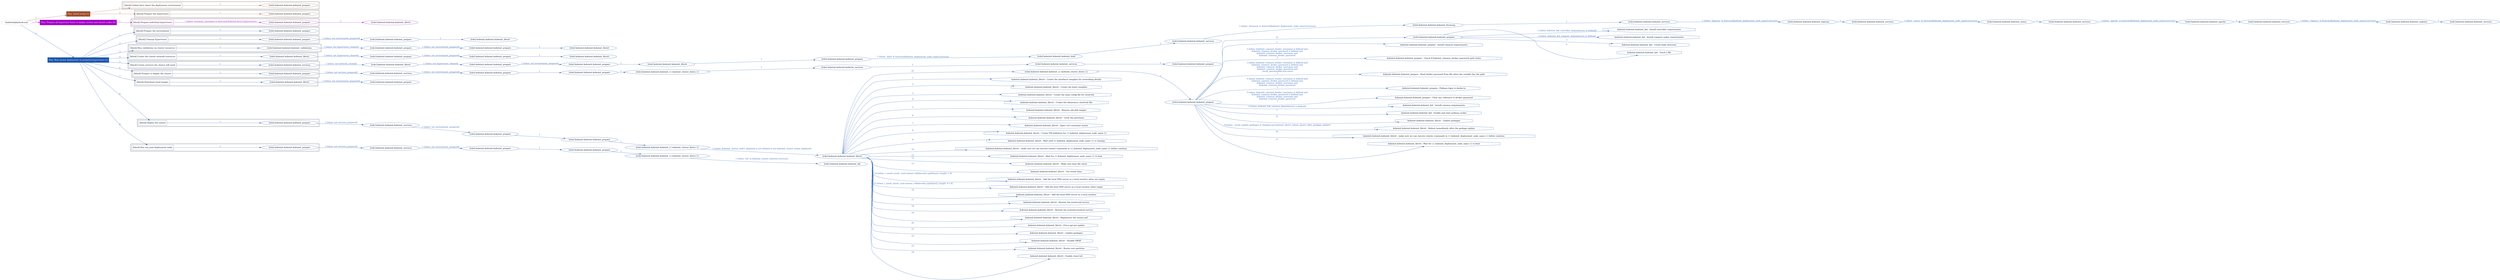 digraph {
	graph [concentrate=true ordering=in rankdir=LR ratio=fill]
	edge [esep=5 sep=10]
	"kubeinit/playbook.yml" [id=root_node style=dotted]
	play_189e3f04 [label="Play: Initial setup (1)" color="#a04e2c" fontcolor="#ffffff" id=play_189e3f04 shape=box style=filled tooltip=localhost]
	"kubeinit/playbook.yml" -> play_189e3f04 [label="1 " color="#a04e2c" fontcolor="#a04e2c" id=edge_03ac7342 labeltooltip="1 " tooltip="1 "]
	subgraph "kubeinit.kubeinit.kubeinit_prepare" {
		role_b74729c0 [label="[role] kubeinit.kubeinit.kubeinit_prepare" color="#a04e2c" id=role_b74729c0 tooltip="kubeinit.kubeinit.kubeinit_prepare"]
	}
	subgraph "kubeinit.kubeinit.kubeinit_prepare" {
		role_55e2c743 [label="[role] kubeinit.kubeinit.kubeinit_prepare" color="#a04e2c" id=role_55e2c743 tooltip="kubeinit.kubeinit.kubeinit_prepare"]
	}
	subgraph "Play: Initial setup (1)" {
		play_189e3f04 -> block_2c05640b [label=1 color="#a04e2c" fontcolor="#a04e2c" id=edge_d71dbcb1 labeltooltip=1 tooltip=1]
		subgraph cluster_block_2c05640b {
			block_2c05640b [label="[block] Gather facts about the deployment environment" color="#a04e2c" id=block_2c05640b labeltooltip="Gather facts about the deployment environment" shape=box tooltip="Gather facts about the deployment environment"]
			block_2c05640b -> role_b74729c0 [label="1 " color="#a04e2c" fontcolor="#a04e2c" id=edge_fe1fd0e7 labeltooltip="1 " tooltip="1 "]
		}
		play_189e3f04 -> block_d587d160 [label=2 color="#a04e2c" fontcolor="#a04e2c" id=edge_3d8ecabf labeltooltip=2 tooltip=2]
		subgraph cluster_block_d587d160 {
			block_d587d160 [label="[block] Prepare the hypervisors" color="#a04e2c" id=block_d587d160 labeltooltip="Prepare the hypervisors" shape=box tooltip="Prepare the hypervisors"]
			block_d587d160 -> role_55e2c743 [label="1 " color="#a04e2c" fontcolor="#a04e2c" id=edge_15f0c16c labeltooltip="1 " tooltip="1 "]
		}
	}
	play_766bcf3a [label="Play: Prepare all hypervisor hosts to deploy service and cluster nodes (0)" color="#a501cb" fontcolor="#ffffff" id=play_766bcf3a shape=box style=filled tooltip="Play: Prepare all hypervisor hosts to deploy service and cluster nodes (0)"]
	"kubeinit/playbook.yml" -> play_766bcf3a [label="2 " color="#a501cb" fontcolor="#a501cb" id=edge_4a052844 labeltooltip="2 " tooltip="2 "]
	subgraph "kubeinit.kubeinit.kubeinit_libvirt" {
		role_8bb09d86 [label="[role] kubeinit.kubeinit.kubeinit_libvirt" color="#a501cb" id=role_8bb09d86 tooltip="kubeinit.kubeinit.kubeinit_libvirt"]
	}
	subgraph "kubeinit.kubeinit.kubeinit_prepare" {
		role_bcff98eb [label="[role] kubeinit.kubeinit.kubeinit_prepare" color="#a501cb" id=role_bcff98eb tooltip="kubeinit.kubeinit.kubeinit_prepare"]
		role_bcff98eb -> role_8bb09d86 [label="1 " color="#a501cb" fontcolor="#a501cb" id=edge_0110ba1b labeltooltip="1 " tooltip="1 "]
	}
	subgraph "Play: Prepare all hypervisor hosts to deploy service and cluster nodes (0)" {
		play_766bcf3a -> block_b3ee9d37 [label=1 color="#a501cb" fontcolor="#a501cb" id=edge_a7f85613 labeltooltip=1 tooltip=1]
		subgraph cluster_block_b3ee9d37 {
			block_b3ee9d37 [label="[block] Prepare individual hypervisors" color="#a501cb" id=block_b3ee9d37 labeltooltip="Prepare individual hypervisors" shape=box tooltip="Prepare individual hypervisors"]
			block_b3ee9d37 -> role_bcff98eb [label="1 [when: inventory_hostname in hostvars['kubeinit-facts'].hypervisors]" color="#a501cb" fontcolor="#a501cb" id=edge_9c381849 labeltooltip="1 [when: inventory_hostname in hostvars['kubeinit-facts'].hypervisors]" tooltip="1 [when: inventory_hostname in hostvars['kubeinit-facts'].hypervisors]"]
		}
	}
	play_8faf0ca1 [label="Play: Run cluster deployment on prepared hypervisors (1)" color="#1e57ae" fontcolor="#ffffff" id=play_8faf0ca1 shape=box style=filled tooltip=localhost]
	"kubeinit/playbook.yml" -> play_8faf0ca1 [label="3 " color="#1e57ae" fontcolor="#1e57ae" id=edge_81f5c31c labeltooltip="3 " tooltip="3 "]
	subgraph "kubeinit.kubeinit.kubeinit_prepare" {
		role_166994de [label="[role] kubeinit.kubeinit.kubeinit_prepare" color="#1e57ae" id=role_166994de tooltip="kubeinit.kubeinit.kubeinit_prepare"]
	}
	subgraph "kubeinit.kubeinit.kubeinit_libvirt" {
		role_63e6eb00 [label="[role] kubeinit.kubeinit.kubeinit_libvirt" color="#1e57ae" id=role_63e6eb00 tooltip="kubeinit.kubeinit.kubeinit_libvirt"]
	}
	subgraph "kubeinit.kubeinit.kubeinit_prepare" {
		role_63995824 [label="[role] kubeinit.kubeinit.kubeinit_prepare" color="#1e57ae" id=role_63995824 tooltip="kubeinit.kubeinit.kubeinit_prepare"]
		role_63995824 -> role_63e6eb00 [label="1 " color="#1e57ae" fontcolor="#1e57ae" id=edge_3fc20c74 labeltooltip="1 " tooltip="1 "]
	}
	subgraph "kubeinit.kubeinit.kubeinit_prepare" {
		role_f91c000c [label="[role] kubeinit.kubeinit.kubeinit_prepare" color="#1e57ae" id=role_f91c000c tooltip="kubeinit.kubeinit.kubeinit_prepare"]
		role_f91c000c -> role_63995824 [label="1 [when: not environment_prepared]" color="#1e57ae" fontcolor="#1e57ae" id=edge_2deba051 labeltooltip="1 [when: not environment_prepared]" tooltip="1 [when: not environment_prepared]"]
	}
	subgraph "kubeinit.kubeinit.kubeinit_libvirt" {
		role_9886a24f [label="[role] kubeinit.kubeinit.kubeinit_libvirt" color="#1e57ae" id=role_9886a24f tooltip="kubeinit.kubeinit.kubeinit_libvirt"]
	}
	subgraph "kubeinit.kubeinit.kubeinit_prepare" {
		role_19514ce8 [label="[role] kubeinit.kubeinit.kubeinit_prepare" color="#1e57ae" id=role_19514ce8 tooltip="kubeinit.kubeinit.kubeinit_prepare"]
		role_19514ce8 -> role_9886a24f [label="1 " color="#1e57ae" fontcolor="#1e57ae" id=edge_ead54ce5 labeltooltip="1 " tooltip="1 "]
	}
	subgraph "kubeinit.kubeinit.kubeinit_prepare" {
		role_96d0e209 [label="[role] kubeinit.kubeinit.kubeinit_prepare" color="#1e57ae" id=role_96d0e209 tooltip="kubeinit.kubeinit.kubeinit_prepare"]
		role_96d0e209 -> role_19514ce8 [label="1 [when: not environment_prepared]" color="#1e57ae" fontcolor="#1e57ae" id=edge_a96c937f labeltooltip="1 [when: not environment_prepared]" tooltip="1 [when: not environment_prepared]"]
	}
	subgraph "kubeinit.kubeinit.kubeinit_validations" {
		role_8469797b [label="[role] kubeinit.kubeinit.kubeinit_validations" color="#1e57ae" id=role_8469797b tooltip="kubeinit.kubeinit.kubeinit_validations"]
		role_8469797b -> role_96d0e209 [label="1 [when: not hypervisors_cleaned]" color="#1e57ae" fontcolor="#1e57ae" id=edge_eb7c86a9 labeltooltip="1 [when: not hypervisors_cleaned]" tooltip="1 [when: not hypervisors_cleaned]"]
	}
	subgraph "kubeinit.kubeinit.kubeinit_libvirt" {
		role_99d19091 [label="[role] kubeinit.kubeinit.kubeinit_libvirt" color="#1e57ae" id=role_99d19091 tooltip="kubeinit.kubeinit.kubeinit_libvirt"]
	}
	subgraph "kubeinit.kubeinit.kubeinit_prepare" {
		role_f633fc93 [label="[role] kubeinit.kubeinit.kubeinit_prepare" color="#1e57ae" id=role_f633fc93 tooltip="kubeinit.kubeinit.kubeinit_prepare"]
		role_f633fc93 -> role_99d19091 [label="1 " color="#1e57ae" fontcolor="#1e57ae" id=edge_6ac7d694 labeltooltip="1 " tooltip="1 "]
	}
	subgraph "kubeinit.kubeinit.kubeinit_prepare" {
		role_28956d47 [label="[role] kubeinit.kubeinit.kubeinit_prepare" color="#1e57ae" id=role_28956d47 tooltip="kubeinit.kubeinit.kubeinit_prepare"]
		role_28956d47 -> role_f633fc93 [label="1 [when: not environment_prepared]" color="#1e57ae" fontcolor="#1e57ae" id=edge_d3ab8908 labeltooltip="1 [when: not environment_prepared]" tooltip="1 [when: not environment_prepared]"]
	}
	subgraph "kubeinit.kubeinit.kubeinit_libvirt" {
		role_3f48ce20 [label="[role] kubeinit.kubeinit.kubeinit_libvirt" color="#1e57ae" id=role_3f48ce20 tooltip="kubeinit.kubeinit.kubeinit_libvirt"]
		role_3f48ce20 -> role_28956d47 [label="1 [when: not hypervisors_cleaned]" color="#1e57ae" fontcolor="#1e57ae" id=edge_84f33734 labeltooltip="1 [when: not hypervisors_cleaned]" tooltip="1 [when: not hypervisors_cleaned]"]
	}
	subgraph "kubeinit.kubeinit.kubeinit_services" {
		role_81af3bff [label="[role] kubeinit.kubeinit.kubeinit_services" color="#1e57ae" id=role_81af3bff tooltip="kubeinit.kubeinit.kubeinit_services"]
	}
	subgraph "kubeinit.kubeinit.kubeinit_registry" {
		role_848a0994 [label="[role] kubeinit.kubeinit.kubeinit_registry" color="#1e57ae" id=role_848a0994 tooltip="kubeinit.kubeinit.kubeinit_registry"]
		role_848a0994 -> role_81af3bff [label="1 " color="#1e57ae" fontcolor="#1e57ae" id=edge_b27f7363 labeltooltip="1 " tooltip="1 "]
	}
	subgraph "kubeinit.kubeinit.kubeinit_services" {
		role_dbbbdf42 [label="[role] kubeinit.kubeinit.kubeinit_services" color="#1e57ae" id=role_dbbbdf42 tooltip="kubeinit.kubeinit.kubeinit_services"]
		role_dbbbdf42 -> role_848a0994 [label="1 [when: 'registry' in hostvars[kubeinit_deployment_node_name].services]" color="#1e57ae" fontcolor="#1e57ae" id=edge_c48be8e8 labeltooltip="1 [when: 'registry' in hostvars[kubeinit_deployment_node_name].services]" tooltip="1 [when: 'registry' in hostvars[kubeinit_deployment_node_name].services]"]
	}
	subgraph "kubeinit.kubeinit.kubeinit_apache" {
		role_d01179a2 [label="[role] kubeinit.kubeinit.kubeinit_apache" color="#1e57ae" id=role_d01179a2 tooltip="kubeinit.kubeinit.kubeinit_apache"]
		role_d01179a2 -> role_dbbbdf42 [label="1 " color="#1e57ae" fontcolor="#1e57ae" id=edge_f7b5ce27 labeltooltip="1 " tooltip="1 "]
	}
	subgraph "kubeinit.kubeinit.kubeinit_services" {
		role_0f763970 [label="[role] kubeinit.kubeinit.kubeinit_services" color="#1e57ae" id=role_0f763970 tooltip="kubeinit.kubeinit.kubeinit_services"]
		role_0f763970 -> role_d01179a2 [label="1 [when: 'apache' in hostvars[kubeinit_deployment_node_name].services]" color="#1e57ae" fontcolor="#1e57ae" id=edge_f33a9c2c labeltooltip="1 [when: 'apache' in hostvars[kubeinit_deployment_node_name].services]" tooltip="1 [when: 'apache' in hostvars[kubeinit_deployment_node_name].services]"]
	}
	subgraph "kubeinit.kubeinit.kubeinit_nexus" {
		role_9029c9cc [label="[role] kubeinit.kubeinit.kubeinit_nexus" color="#1e57ae" id=role_9029c9cc tooltip="kubeinit.kubeinit.kubeinit_nexus"]
		role_9029c9cc -> role_0f763970 [label="1 " color="#1e57ae" fontcolor="#1e57ae" id=edge_4f51566b labeltooltip="1 " tooltip="1 "]
	}
	subgraph "kubeinit.kubeinit.kubeinit_services" {
		role_52d5805a [label="[role] kubeinit.kubeinit.kubeinit_services" color="#1e57ae" id=role_52d5805a tooltip="kubeinit.kubeinit.kubeinit_services"]
		role_52d5805a -> role_9029c9cc [label="1 [when: 'nexus' in hostvars[kubeinit_deployment_node_name].services]" color="#1e57ae" fontcolor="#1e57ae" id=edge_518e7a9c labeltooltip="1 [when: 'nexus' in hostvars[kubeinit_deployment_node_name].services]" tooltip="1 [when: 'nexus' in hostvars[kubeinit_deployment_node_name].services]"]
	}
	subgraph "kubeinit.kubeinit.kubeinit_haproxy" {
		role_22db8452 [label="[role] kubeinit.kubeinit.kubeinit_haproxy" color="#1e57ae" id=role_22db8452 tooltip="kubeinit.kubeinit.kubeinit_haproxy"]
		role_22db8452 -> role_52d5805a [label="1 " color="#1e57ae" fontcolor="#1e57ae" id=edge_68fb0a90 labeltooltip="1 " tooltip="1 "]
	}
	subgraph "kubeinit.kubeinit.kubeinit_services" {
		role_0d0c6134 [label="[role] kubeinit.kubeinit.kubeinit_services" color="#1e57ae" id=role_0d0c6134 tooltip="kubeinit.kubeinit.kubeinit_services"]
		role_0d0c6134 -> role_22db8452 [label="1 [when: 'haproxy' in hostvars[kubeinit_deployment_node_name].services]" color="#1e57ae" fontcolor="#1e57ae" id=edge_9922025e labeltooltip="1 [when: 'haproxy' in hostvars[kubeinit_deployment_node_name].services]" tooltip="1 [when: 'haproxy' in hostvars[kubeinit_deployment_node_name].services]"]
	}
	subgraph "kubeinit.kubeinit.kubeinit_dnsmasq" {
		role_a961fe52 [label="[role] kubeinit.kubeinit.kubeinit_dnsmasq" color="#1e57ae" id=role_a961fe52 tooltip="kubeinit.kubeinit.kubeinit_dnsmasq"]
		role_a961fe52 -> role_0d0c6134 [label="1 " color="#1e57ae" fontcolor="#1e57ae" id=edge_826e29b6 labeltooltip="1 " tooltip="1 "]
	}
	subgraph "kubeinit.kubeinit.kubeinit_services" {
		role_e14b940c [label="[role] kubeinit.kubeinit.kubeinit_services" color="#1e57ae" id=role_e14b940c tooltip="kubeinit.kubeinit.kubeinit_services"]
		role_e14b940c -> role_a961fe52 [label="1 [when: 'dnsmasq' in hostvars[kubeinit_deployment_node_name].services]" color="#1e57ae" fontcolor="#1e57ae" id=edge_f81c9a18 labeltooltip="1 [when: 'dnsmasq' in hostvars[kubeinit_deployment_node_name].services]" tooltip="1 [when: 'dnsmasq' in hostvars[kubeinit_deployment_node_name].services]"]
	}
	subgraph "kubeinit.kubeinit.kubeinit_bind" {
		role_6b883674 [label="[role] kubeinit.kubeinit.kubeinit_bind" color="#1e57ae" id=role_6b883674 tooltip="kubeinit.kubeinit.kubeinit_bind"]
		role_6b883674 -> role_e14b940c [label="1 " color="#1e57ae" fontcolor="#1e57ae" id=edge_258da964 labeltooltip="1 " tooltip="1 "]
	}
	subgraph "kubeinit.kubeinit.kubeinit_prepare" {
		role_aba451f0 [label="[role] kubeinit.kubeinit.kubeinit_prepare" color="#1e57ae" id=role_aba451f0 tooltip="kubeinit.kubeinit.kubeinit_prepare"]
		role_aba451f0 -> role_6b883674 [label="1 [when: 'bind' in hostvars[kubeinit_deployment_node_name].services]" color="#1e57ae" fontcolor="#1e57ae" id=edge_1760e6e1 labeltooltip="1 [when: 'bind' in hostvars[kubeinit_deployment_node_name].services]" tooltip="1 [when: 'bind' in hostvars[kubeinit_deployment_node_name].services]"]
	}
	subgraph "kubeinit.kubeinit.kubeinit_libvirt" {
		role_e25e14f4 [label="[role] kubeinit.kubeinit.kubeinit_libvirt" color="#1e57ae" id=role_e25e14f4 tooltip="kubeinit.kubeinit.kubeinit_libvirt"]
		role_e25e14f4 -> role_aba451f0 [label="1 " color="#1e57ae" fontcolor="#1e57ae" id=edge_20e03859 labeltooltip="1 " tooltip="1 "]
	}
	subgraph "kubeinit.kubeinit.kubeinit_prepare" {
		role_716e4ea0 [label="[role] kubeinit.kubeinit.kubeinit_prepare" color="#1e57ae" id=role_716e4ea0 tooltip="kubeinit.kubeinit.kubeinit_prepare"]
		role_716e4ea0 -> role_e25e14f4 [label="1 " color="#1e57ae" fontcolor="#1e57ae" id=edge_4cbcb332 labeltooltip="1 " tooltip="1 "]
	}
	subgraph "kubeinit.kubeinit.kubeinit_prepare" {
		role_c8cb9b10 [label="[role] kubeinit.kubeinit.kubeinit_prepare" color="#1e57ae" id=role_c8cb9b10 tooltip="kubeinit.kubeinit.kubeinit_prepare"]
		role_c8cb9b10 -> role_716e4ea0 [label="1 [when: not environment_prepared]" color="#1e57ae" fontcolor="#1e57ae" id=edge_b138e450 labeltooltip="1 [when: not environment_prepared]" tooltip="1 [when: not environment_prepared]"]
	}
	subgraph "kubeinit.kubeinit.kubeinit_libvirt" {
		role_0584cd7c [label="[role] kubeinit.kubeinit.kubeinit_libvirt" color="#1e57ae" id=role_0584cd7c tooltip="kubeinit.kubeinit.kubeinit_libvirt"]
		role_0584cd7c -> role_c8cb9b10 [label="1 [when: not hypervisors_cleaned]" color="#1e57ae" fontcolor="#1e57ae" id=edge_1b9d9a5e labeltooltip="1 [when: not hypervisors_cleaned]" tooltip="1 [when: not hypervisors_cleaned]"]
	}
	subgraph "kubeinit.kubeinit.kubeinit_services" {
		role_07e4de47 [label="[role] kubeinit.kubeinit.kubeinit_services" color="#1e57ae" id=role_07e4de47 tooltip="kubeinit.kubeinit.kubeinit_services"]
		role_07e4de47 -> role_0584cd7c [label="1 [when: not network_created]" color="#1e57ae" fontcolor="#1e57ae" id=edge_0f20c809 labeltooltip="1 [when: not network_created]" tooltip="1 [when: not network_created]"]
	}
	subgraph "kubeinit.kubeinit.kubeinit_prepare" {
		role_47e5151f [label="[role] kubeinit.kubeinit.kubeinit_prepare" color="#1e57ae" id=role_47e5151f tooltip="kubeinit.kubeinit.kubeinit_prepare"]
	}
	subgraph "kubeinit.kubeinit.kubeinit_services" {
		role_f1a90805 [label="[role] kubeinit.kubeinit.kubeinit_services" color="#1e57ae" id=role_f1a90805 tooltip="kubeinit.kubeinit.kubeinit_services"]
		role_f1a90805 -> role_47e5151f [label="1 " color="#1e57ae" fontcolor="#1e57ae" id=edge_17a69633 labeltooltip="1 " tooltip="1 "]
	}
	subgraph "kubeinit.kubeinit.kubeinit_services" {
		role_e923976e [label="[role] kubeinit.kubeinit.kubeinit_services" color="#1e57ae" id=role_e923976e tooltip="kubeinit.kubeinit.kubeinit_services"]
		role_e923976e -> role_f1a90805 [label="1 " color="#1e57ae" fontcolor="#1e57ae" id=edge_c4556da1 labeltooltip="1 " tooltip="1 "]
	}
	subgraph "kubeinit.kubeinit.kubeinit_{{ kubeinit_cluster_distro }}" {
		role_1ad138b5 [label="[role] kubeinit.kubeinit.kubeinit_{{ kubeinit_cluster_distro }}" color="#1e57ae" id=role_1ad138b5 tooltip="kubeinit.kubeinit.kubeinit_{{ kubeinit_cluster_distro }}"]
		role_1ad138b5 -> role_e923976e [label="1 " color="#1e57ae" fontcolor="#1e57ae" id=edge_d9582bfe labeltooltip="1 " tooltip="1 "]
	}
	subgraph "kubeinit.kubeinit.kubeinit_prepare" {
		role_1b5931a3 [label="[role] kubeinit.kubeinit.kubeinit_prepare" color="#1e57ae" id=role_1b5931a3 tooltip="kubeinit.kubeinit.kubeinit_prepare"]
		role_1b5931a3 -> role_1ad138b5 [label="1 " color="#1e57ae" fontcolor="#1e57ae" id=edge_2953b706 labeltooltip="1 " tooltip="1 "]
	}
	subgraph "kubeinit.kubeinit.kubeinit_prepare" {
		role_48046b65 [label="[role] kubeinit.kubeinit.kubeinit_prepare" color="#1e57ae" id=role_48046b65 tooltip="kubeinit.kubeinit.kubeinit_prepare"]
		role_48046b65 -> role_1b5931a3 [label="1 " color="#1e57ae" fontcolor="#1e57ae" id=edge_12cb1490 labeltooltip="1 " tooltip="1 "]
	}
	subgraph "kubeinit.kubeinit.kubeinit_services" {
		role_84a30dcb [label="[role] kubeinit.kubeinit.kubeinit_services" color="#1e57ae" id=role_84a30dcb tooltip="kubeinit.kubeinit.kubeinit_services"]
		role_84a30dcb -> role_48046b65 [label="1 [when: not environment_prepared]" color="#1e57ae" fontcolor="#1e57ae" id=edge_d48fa2ab labeltooltip="1 [when: not environment_prepared]" tooltip="1 [when: not environment_prepared]"]
	}
	subgraph "kubeinit.kubeinit.kubeinit_prepare" {
		role_65c1ac51 [label="[role] kubeinit.kubeinit.kubeinit_prepare" color="#1e57ae" id=role_65c1ac51 tooltip="kubeinit.kubeinit.kubeinit_prepare"]
		role_65c1ac51 -> role_84a30dcb [label="1 [when: not services_prepared]" color="#1e57ae" fontcolor="#1e57ae" id=edge_9a02d2ab labeltooltip="1 [when: not services_prepared]" tooltip="1 [when: not services_prepared]"]
	}
	subgraph "kubeinit.kubeinit.kubeinit_prepare" {
		role_9a485264 [label="[role] kubeinit.kubeinit.kubeinit_prepare" color="#1e57ae" id=role_9a485264 tooltip="kubeinit.kubeinit.kubeinit_prepare"]
	}
	subgraph "kubeinit.kubeinit.kubeinit_libvirt" {
		role_26222037 [label="[role] kubeinit.kubeinit.kubeinit_libvirt" color="#1e57ae" id=role_26222037 tooltip="kubeinit.kubeinit.kubeinit_libvirt"]
		role_26222037 -> role_9a485264 [label="1 [when: not environment_prepared]" color="#1e57ae" fontcolor="#1e57ae" id=edge_2037ea3c labeltooltip="1 [when: not environment_prepared]" tooltip="1 [when: not environment_prepared]"]
	}
	subgraph "kubeinit.kubeinit.kubeinit_prepare" {
		role_3509e920 [label="[role] kubeinit.kubeinit.kubeinit_prepare" color="#1e57ae" id=role_3509e920 tooltip="kubeinit.kubeinit.kubeinit_prepare"]
		task_89b15147 [label="kubeinit.kubeinit.kubeinit_kid : Install controller requirements" color="#1e57ae" id=task_89b15147 shape=octagon tooltip="kubeinit.kubeinit.kubeinit_kid : Install controller requirements"]
		role_3509e920 -> task_89b15147 [label="1 [when: kubeinit_kid_controller_dependencies is defined]" color="#1e57ae" fontcolor="#1e57ae" id=edge_830df339 labeltooltip="1 [when: kubeinit_kid_controller_dependencies is defined]" tooltip="1 [when: kubeinit_kid_controller_dependencies is defined]"]
		task_80b4d4ea [label="kubeinit.kubeinit.kubeinit_kid : Install compute nodes requirements" color="#1e57ae" id=task_80b4d4ea shape=octagon tooltip="kubeinit.kubeinit.kubeinit_kid : Install compute nodes requirements"]
		role_3509e920 -> task_80b4d4ea [label="2 [when: kubeinit_kid_compute_dependencies is defined]" color="#1e57ae" fontcolor="#1e57ae" id=edge_a34e17ea labeltooltip="2 [when: kubeinit_kid_compute_dependencies is defined]" tooltip="2 [when: kubeinit_kid_compute_dependencies is defined]"]
		task_e495513f [label="kubeinit.kubeinit.kubeinit_kid : Create kube directory" color="#1e57ae" id=task_e495513f shape=octagon tooltip="kubeinit.kubeinit.kubeinit_kid : Create kube directory"]
		role_3509e920 -> task_e495513f [label="3 " color="#1e57ae" fontcolor="#1e57ae" id=edge_d80e32b0 labeltooltip="3 " tooltip="3 "]
		task_d884db13 [label="kubeinit.kubeinit.kubeinit_kid : Touch a file" color="#1e57ae" id=task_d884db13 shape=octagon tooltip="kubeinit.kubeinit.kubeinit_kid : Touch a file"]
		role_3509e920 -> task_d884db13 [label="4 " color="#1e57ae" fontcolor="#1e57ae" id=edge_a43445f6 labeltooltip="4 " tooltip="4 "]
	}
	subgraph "kubeinit.kubeinit.kubeinit_prepare" {
		role_f5c85593 [label="[role] kubeinit.kubeinit.kubeinit_prepare" color="#1e57ae" id=role_f5c85593 tooltip="kubeinit.kubeinit.kubeinit_prepare"]
		task_9a08bcc7 [label="kubeinit.kubeinit.kubeinit_prepare : Install common requirements" color="#1e57ae" id=task_9a08bcc7 shape=octagon tooltip="kubeinit.kubeinit.kubeinit_prepare : Install common requirements"]
		role_f5c85593 -> task_9a08bcc7 [label="1 " color="#1e57ae" fontcolor="#1e57ae" id=edge_87911091 labeltooltip="1 " tooltip="1 "]
		task_b9bc4b35 [label="kubeinit.kubeinit.kubeinit_prepare : Check if kubeinit_common_docker_password path exists" color="#1e57ae" id=task_b9bc4b35 shape=octagon tooltip="kubeinit.kubeinit.kubeinit_prepare : Check if kubeinit_common_docker_password path exists"]
		role_f5c85593 -> task_b9bc4b35 [label="2 [when: kubeinit_common_docker_username is defined and
kubeinit_common_docker_password is defined and
kubeinit_common_docker_username and
kubeinit_common_docker_password
]" color="#1e57ae" fontcolor="#1e57ae" id=edge_dd0538ba labeltooltip="2 [when: kubeinit_common_docker_username is defined and
kubeinit_common_docker_password is defined and
kubeinit_common_docker_username and
kubeinit_common_docker_password
]" tooltip="2 [when: kubeinit_common_docker_username is defined and
kubeinit_common_docker_password is defined and
kubeinit_common_docker_username and
kubeinit_common_docker_password
]"]
		task_04fe2211 [label="kubeinit.kubeinit.kubeinit_prepare : Read docker password from file when the variable has the path" color="#1e57ae" id=task_04fe2211 shape=octagon tooltip="kubeinit.kubeinit.kubeinit_prepare : Read docker password from file when the variable has the path"]
		role_f5c85593 -> task_04fe2211 [label="3 [when: kubeinit_common_docker_username is defined and
kubeinit_common_docker_password is defined and
kubeinit_common_docker_username and
kubeinit_common_docker_password and
_result_passwordfile.stat.exists
]" color="#1e57ae" fontcolor="#1e57ae" id=edge_cc5dd17d labeltooltip="3 [when: kubeinit_common_docker_username is defined and
kubeinit_common_docker_password is defined and
kubeinit_common_docker_username and
kubeinit_common_docker_password and
_result_passwordfile.stat.exists
]" tooltip="3 [when: kubeinit_common_docker_username is defined and
kubeinit_common_docker_password is defined and
kubeinit_common_docker_username and
kubeinit_common_docker_password and
_result_passwordfile.stat.exists
]"]
		task_fd92dab3 [label="kubeinit.kubeinit.kubeinit_prepare : Podman login to docker.io" color="#1e57ae" id=task_fd92dab3 shape=octagon tooltip="kubeinit.kubeinit.kubeinit_prepare : Podman login to docker.io"]
		role_f5c85593 -> task_fd92dab3 [label="4 [when: kubeinit_common_docker_username is defined and
kubeinit_common_docker_password is defined and
kubeinit_common_docker_username and
kubeinit_common_docker_password
]" color="#1e57ae" fontcolor="#1e57ae" id=edge_ce1c8857 labeltooltip="4 [when: kubeinit_common_docker_username is defined and
kubeinit_common_docker_password is defined and
kubeinit_common_docker_username and
kubeinit_common_docker_password
]" tooltip="4 [when: kubeinit_common_docker_username is defined and
kubeinit_common_docker_password is defined and
kubeinit_common_docker_username and
kubeinit_common_docker_password
]"]
		task_172e6100 [label="kubeinit.kubeinit.kubeinit_prepare : Clear any reference to docker password" color="#1e57ae" id=task_172e6100 shape=octagon tooltip="kubeinit.kubeinit.kubeinit_prepare : Clear any reference to docker password"]
		role_f5c85593 -> task_172e6100 [label="5 [when: kubeinit_common_docker_username is defined and
kubeinit_common_docker_password is defined and
kubeinit_common_docker_username and
kubeinit_common_docker_password
]" color="#1e57ae" fontcolor="#1e57ae" id=edge_934d28b9 labeltooltip="5 [when: kubeinit_common_docker_username is defined and
kubeinit_common_docker_password is defined and
kubeinit_common_docker_username and
kubeinit_common_docker_password
]" tooltip="5 [when: kubeinit_common_docker_username is defined and
kubeinit_common_docker_password is defined and
kubeinit_common_docker_username and
kubeinit_common_docker_password
]"]
		task_2436409d [label="kubeinit.kubeinit.kubeinit_kid : Install common requirements" color="#1e57ae" id=task_2436409d shape=octagon tooltip="kubeinit.kubeinit.kubeinit_kid : Install common requirements"]
		role_f5c85593 -> task_2436409d [label="6 [when: kubeinit_kid_common_dependencies is defined]" color="#1e57ae" fontcolor="#1e57ae" id=edge_ed05bbc8 labeltooltip="6 [when: kubeinit_kid_common_dependencies is defined]" tooltip="6 [when: kubeinit_kid_common_dependencies is defined]"]
		task_0b87fbab [label="kubeinit.kubeinit.kubeinit_kid : Enable and start podman.socket" color="#1e57ae" id=task_0b87fbab shape=octagon tooltip="kubeinit.kubeinit.kubeinit_kid : Enable and start podman.socket"]
		role_f5c85593 -> task_0b87fbab [label="7 " color="#1e57ae" fontcolor="#1e57ae" id=edge_55b43b36 labeltooltip="7 " tooltip="7 "]
		task_5599223e [label="kubeinit.kubeinit.kubeinit_libvirt : Update packages" color="#1e57ae" id=task_5599223e shape=octagon tooltip="kubeinit.kubeinit.kubeinit_libvirt : Update packages"]
		role_f5c85593 -> task_5599223e [label="8 " color="#1e57ae" fontcolor="#1e57ae" id=edge_4236c2d3 labeltooltip="8 " tooltip="8 "]
		task_ac74e9be [label="kubeinit.kubeinit.kubeinit_libvirt : Reboot immediately after the package update" color="#1e57ae" id=task_ac74e9be shape=octagon tooltip="kubeinit.kubeinit.kubeinit_libvirt : Reboot immediately after the package update"]
		role_f5c85593 -> task_ac74e9be [label="9 [when: _result_update_packages is changed and kubeinit_libvirt_reboot_guests_after_package_update]" color="#1e57ae" fontcolor="#1e57ae" id=edge_b80f5b7b labeltooltip="9 [when: _result_update_packages is changed and kubeinit_libvirt_reboot_guests_after_package_update]" tooltip="9 [when: _result_update_packages is changed and kubeinit_libvirt_reboot_guests_after_package_update]"]
		task_f8796bb9 [label="kubeinit.kubeinit.kubeinit_libvirt : make sure we can execute remote commands in {{ kubeinit_deployment_node_name }} before continue" color="#1e57ae" id=task_f8796bb9 shape=octagon tooltip="kubeinit.kubeinit.kubeinit_libvirt : make sure we can execute remote commands in {{ kubeinit_deployment_node_name }} before continue"]
		role_f5c85593 -> task_f8796bb9 [label="10 " color="#1e57ae" fontcolor="#1e57ae" id=edge_e0c0afa7 labeltooltip="10 " tooltip="10 "]
		task_cd080690 [label="kubeinit.kubeinit.kubeinit_libvirt : Wait for {{ kubeinit_deployment_node_name }} to boot" color="#1e57ae" id=task_cd080690 shape=octagon tooltip="kubeinit.kubeinit.kubeinit_libvirt : Wait for {{ kubeinit_deployment_node_name }} to boot"]
		role_f5c85593 -> task_cd080690 [label="11 " color="#1e57ae" fontcolor="#1e57ae" id=edge_05dab370 labeltooltip="11 " tooltip="11 "]
		role_f5c85593 -> role_3509e920 [label="12 " color="#1e57ae" fontcolor="#1e57ae" id=edge_d344ec37 labeltooltip="12 " tooltip="12 "]
	}
	subgraph "kubeinit.kubeinit.kubeinit_{{ kubeinit_cluster_distro }}" {
		role_27e5ea45 [label="[role] kubeinit.kubeinit.kubeinit_{{ kubeinit_cluster_distro }}" color="#1e57ae" id=role_27e5ea45 tooltip="kubeinit.kubeinit.kubeinit_{{ kubeinit_cluster_distro }}"]
		role_27e5ea45 -> role_f5c85593 [label="1 " color="#1e57ae" fontcolor="#1e57ae" id=edge_5a3b054e labeltooltip="1 " tooltip="1 "]
	}
	subgraph "kubeinit.kubeinit.kubeinit_libvirt" {
		role_14a0d5c8 [label="[role] kubeinit.kubeinit.kubeinit_libvirt" color="#1e57ae" id=role_14a0d5c8 tooltip="kubeinit.kubeinit.kubeinit_libvirt"]
		task_34369a7a [label="kubeinit.kubeinit.kubeinit_libvirt : Create the interfaces template for networking details" color="#1e57ae" id=task_34369a7a shape=octagon tooltip="kubeinit.kubeinit.kubeinit_libvirt : Create the interfaces template for networking details"]
		role_14a0d5c8 -> task_34369a7a [label="1 " color="#1e57ae" fontcolor="#1e57ae" id=edge_f9c2ba14 labeltooltip="1 " tooltip="1 "]
		task_ab936d86 [label="kubeinit.kubeinit.kubeinit_libvirt : Create the hosts template" color="#1e57ae" id=task_ab936d86 shape=octagon tooltip="kubeinit.kubeinit.kubeinit_libvirt : Create the hosts template"]
		role_14a0d5c8 -> task_ab936d86 [label="2 " color="#1e57ae" fontcolor="#1e57ae" id=edge_691c814b labeltooltip="2 " tooltip="2 "]
		task_9dfe3ef0 [label="kubeinit.kubeinit.kubeinit_libvirt : Create the main config file for cloud-init" color="#1e57ae" id=task_9dfe3ef0 shape=octagon tooltip="kubeinit.kubeinit.kubeinit_libvirt : Create the main config file for cloud-init"]
		role_14a0d5c8 -> task_9dfe3ef0 [label="3 " color="#1e57ae" fontcolor="#1e57ae" id=edge_f9f02442 labeltooltip="3 " tooltip="3 "]
		task_596a40b0 [label="kubeinit.kubeinit.kubeinit_libvirt : Create the datasource cloud-init file" color="#1e57ae" id=task_596a40b0 shape=octagon tooltip="kubeinit.kubeinit.kubeinit_libvirt : Create the datasource cloud-init file"]
		role_14a0d5c8 -> task_596a40b0 [label="4 " color="#1e57ae" fontcolor="#1e57ae" id=edge_972b5519 labeltooltip="4 " tooltip="4 "]
		task_a316855d [label="kubeinit.kubeinit.kubeinit_libvirt : Remove old disk images" color="#1e57ae" id=task_a316855d shape=octagon tooltip="kubeinit.kubeinit.kubeinit_libvirt : Remove old disk images"]
		role_14a0d5c8 -> task_a316855d [label="5 " color="#1e57ae" fontcolor="#1e57ae" id=edge_692043e6 labeltooltip="5 " tooltip="5 "]
		task_19b939dd [label="kubeinit.kubeinit.kubeinit_libvirt : Grow the partitions" color="#1e57ae" id=task_19b939dd shape=octagon tooltip="kubeinit.kubeinit.kubeinit_libvirt : Grow the partitions"]
		role_14a0d5c8 -> task_19b939dd [label="6 " color="#1e57ae" fontcolor="#1e57ae" id=edge_8968b200 labeltooltip="6 " tooltip="6 "]
		task_dfd568d7 [label="kubeinit.kubeinit.kubeinit_libvirt : Inject virt-customize assets" color="#1e57ae" id=task_dfd568d7 shape=octagon tooltip="kubeinit.kubeinit.kubeinit_libvirt : Inject virt-customize assets"]
		role_14a0d5c8 -> task_dfd568d7 [label="7 " color="#1e57ae" fontcolor="#1e57ae" id=edge_f400274a labeltooltip="7 " tooltip="7 "]
		task_24297ea2 [label="kubeinit.kubeinit.kubeinit_libvirt : Create VM definition for {{ kubeinit_deployment_node_name }}" color="#1e57ae" id=task_24297ea2 shape=octagon tooltip="kubeinit.kubeinit.kubeinit_libvirt : Create VM definition for {{ kubeinit_deployment_node_name }}"]
		role_14a0d5c8 -> task_24297ea2 [label="8 " color="#1e57ae" fontcolor="#1e57ae" id=edge_7fed63e5 labeltooltip="8 " tooltip="8 "]
		task_c949951c [label="kubeinit.kubeinit.kubeinit_libvirt : Wait until {{ kubeinit_deployment_node_name }} is running" color="#1e57ae" id=task_c949951c shape=octagon tooltip="kubeinit.kubeinit.kubeinit_libvirt : Wait until {{ kubeinit_deployment_node_name }} is running"]
		role_14a0d5c8 -> task_c949951c [label="9 " color="#1e57ae" fontcolor="#1e57ae" id=edge_3f30535f labeltooltip="9 " tooltip="9 "]
		task_cc7a619c [label="kubeinit.kubeinit.kubeinit_libvirt : make sure we can execute remote commands in {{ kubeinit_deployment_node_name }} before continue" color="#1e57ae" id=task_cc7a619c shape=octagon tooltip="kubeinit.kubeinit.kubeinit_libvirt : make sure we can execute remote commands in {{ kubeinit_deployment_node_name }} before continue"]
		role_14a0d5c8 -> task_cc7a619c [label="10 " color="#1e57ae" fontcolor="#1e57ae" id=edge_6598bc7a labeltooltip="10 " tooltip="10 "]
		task_d3817a6b [label="kubeinit.kubeinit.kubeinit_libvirt : Wait for {{ kubeinit_deployment_node_name }} to boot" color="#1e57ae" id=task_d3817a6b shape=octagon tooltip="kubeinit.kubeinit.kubeinit_libvirt : Wait for {{ kubeinit_deployment_node_name }} to boot"]
		role_14a0d5c8 -> task_d3817a6b [label="11 " color="#1e57ae" fontcolor="#1e57ae" id=edge_4b4a7b91 labeltooltip="11 " tooltip="11 "]
		task_95197a34 [label="kubeinit.kubeinit.kubeinit_libvirt : Make sure base file exists" color="#1e57ae" id=task_95197a34 shape=octagon tooltip="kubeinit.kubeinit.kubeinit_libvirt : Make sure base file exists"]
		role_14a0d5c8 -> task_95197a34 [label="12 " color="#1e57ae" fontcolor="#1e57ae" id=edge_eacb4d5d labeltooltip="12 " tooltip="12 "]
		task_d20f1aa6 [label="kubeinit.kubeinit.kubeinit_libvirt : Get resolv lines" color="#1e57ae" id=task_d20f1aa6 shape=octagon tooltip="kubeinit.kubeinit.kubeinit_libvirt : Get resolv lines"]
		role_14a0d5c8 -> task_d20f1aa6 [label="13 " color="#1e57ae" fontcolor="#1e57ae" id=edge_3379898d labeltooltip="13 " tooltip="13 "]
		task_ee7cbd90 [label="kubeinit.kubeinit.kubeinit_libvirt : Add the local DNS server as a local resolver when not empty" color="#1e57ae" id=task_ee7cbd90 shape=octagon tooltip="kubeinit.kubeinit.kubeinit_libvirt : Add the local DNS server as a local resolver when not empty"]
		role_14a0d5c8 -> task_ee7cbd90 [label="14 [when: (_result_resolv_conf.content | b64decode).splitlines() | length > 0]" color="#1e57ae" fontcolor="#1e57ae" id=edge_1feaf824 labeltooltip="14 [when: (_result_resolv_conf.content | b64decode).splitlines() | length > 0]" tooltip="14 [when: (_result_resolv_conf.content | b64decode).splitlines() | length > 0]"]
		task_0ab2dd6c [label="kubeinit.kubeinit.kubeinit_libvirt : Add the local DNS server as a local resolver when empty" color="#1e57ae" id=task_0ab2dd6c shape=octagon tooltip="kubeinit.kubeinit.kubeinit_libvirt : Add the local DNS server as a local resolver when empty"]
		role_14a0d5c8 -> task_0ab2dd6c [label="15 [when: (_result_resolv_conf.content | b64decode).splitlines() | length == 0]" color="#1e57ae" fontcolor="#1e57ae" id=edge_f9a2deae labeltooltip="15 [when: (_result_resolv_conf.content | b64decode).splitlines() | length == 0]" tooltip="15 [when: (_result_resolv_conf.content | b64decode).splitlines() | length == 0]"]
		task_5f93b6bd [label="kubeinit.kubeinit.kubeinit_libvirt : Add the local DNS server as a local resolver" color="#1e57ae" id=task_5f93b6bd shape=octagon tooltip="kubeinit.kubeinit.kubeinit_libvirt : Add the local DNS server as a local resolver"]
		role_14a0d5c8 -> task_5f93b6bd [label="16 " color="#1e57ae" fontcolor="#1e57ae" id=edge_34787345 labeltooltip="16 " tooltip="16 "]
		task_bcd3136a [label="kubeinit.kubeinit.kubeinit_libvirt : Restart the resolvconf service" color="#1e57ae" id=task_bcd3136a shape=octagon tooltip="kubeinit.kubeinit.kubeinit_libvirt : Restart the resolvconf service"]
		role_14a0d5c8 -> task_bcd3136a [label="17 " color="#1e57ae" fontcolor="#1e57ae" id=edge_74079cb4 labeltooltip="17 " tooltip="17 "]
		task_ee5739c7 [label="kubeinit.kubeinit.kubeinit_libvirt : Restart the systemd-resolved service" color="#1e57ae" id=task_ee5739c7 shape=octagon tooltip="kubeinit.kubeinit.kubeinit_libvirt : Restart the systemd-resolved service"]
		role_14a0d5c8 -> task_ee5739c7 [label="18 " color="#1e57ae" fontcolor="#1e57ae" id=edge_409cd75c labeltooltip="18 " tooltip="18 "]
		task_0f5ef9d3 [label="kubeinit.kubeinit.kubeinit_libvirt : Regenerate the resolv.conf" color="#1e57ae" id=task_0f5ef9d3 shape=octagon tooltip="kubeinit.kubeinit.kubeinit_libvirt : Regenerate the resolv.conf"]
		role_14a0d5c8 -> task_0f5ef9d3 [label="19 " color="#1e57ae" fontcolor="#1e57ae" id=edge_4e42d8ca labeltooltip="19 " tooltip="19 "]
		task_083641c4 [label="kubeinit.kubeinit.kubeinit_libvirt : Force apt-get update" color="#1e57ae" id=task_083641c4 shape=octagon tooltip="kubeinit.kubeinit.kubeinit_libvirt : Force apt-get update"]
		role_14a0d5c8 -> task_083641c4 [label="20 " color="#1e57ae" fontcolor="#1e57ae" id=edge_53a5933d labeltooltip="20 " tooltip="20 "]
		task_5f1b51da [label="kubeinit.kubeinit.kubeinit_libvirt : Update packages" color="#1e57ae" id=task_5f1b51da shape=octagon tooltip="kubeinit.kubeinit.kubeinit_libvirt : Update packages"]
		role_14a0d5c8 -> task_5f1b51da [label="21 " color="#1e57ae" fontcolor="#1e57ae" id=edge_af02fc08 labeltooltip="21 " tooltip="21 "]
		task_3249933d [label="kubeinit.kubeinit.kubeinit_libvirt : Disable SWAP" color="#1e57ae" id=task_3249933d shape=octagon tooltip="kubeinit.kubeinit.kubeinit_libvirt : Disable SWAP"]
		role_14a0d5c8 -> task_3249933d [label="22 " color="#1e57ae" fontcolor="#1e57ae" id=edge_d66957e0 labeltooltip="22 " tooltip="22 "]
		task_384c1e6d [label="kubeinit.kubeinit.kubeinit_libvirt : Resize root partition" color="#1e57ae" id=task_384c1e6d shape=octagon tooltip="kubeinit.kubeinit.kubeinit_libvirt : Resize root partition"]
		role_14a0d5c8 -> task_384c1e6d [label="23 " color="#1e57ae" fontcolor="#1e57ae" id=edge_a8af46fb labeltooltip="23 " tooltip="23 "]
		task_88c6f59d [label="kubeinit.kubeinit.kubeinit_libvirt : Enable cloud init" color="#1e57ae" id=task_88c6f59d shape=octagon tooltip="kubeinit.kubeinit.kubeinit_libvirt : Enable cloud init"]
		role_14a0d5c8 -> task_88c6f59d [label="24 " color="#1e57ae" fontcolor="#1e57ae" id=edge_ba224408 labeltooltip="24 " tooltip="24 "]
		role_14a0d5c8 -> role_27e5ea45 [label="25 " color="#1e57ae" fontcolor="#1e57ae" id=edge_d5d4d071 labeltooltip="25 " tooltip="25 "]
	}
	subgraph "kubeinit.kubeinit.kubeinit_{{ kubeinit_cluster_distro }}" {
		role_628da089 [label="[role] kubeinit.kubeinit.kubeinit_{{ kubeinit_cluster_distro }}" color="#1e57ae" id=role_628da089 tooltip="kubeinit.kubeinit.kubeinit_{{ kubeinit_cluster_distro }}"]
		role_628da089 -> role_14a0d5c8 [label="1 [when: kubeinit_cluster_nodes_deployed is not defined or not kubeinit_cluster_nodes_deployed]" color="#1e57ae" fontcolor="#1e57ae" id=edge_cff77cc5 labeltooltip="1 [when: kubeinit_cluster_nodes_deployed is not defined or not kubeinit_cluster_nodes_deployed]" tooltip="1 [when: kubeinit_cluster_nodes_deployed is not defined or not kubeinit_cluster_nodes_deployed]"]
	}
	subgraph "kubeinit.kubeinit.kubeinit_prepare" {
		role_7aada093 [label="[role] kubeinit.kubeinit.kubeinit_prepare" color="#1e57ae" id=role_7aada093 tooltip="kubeinit.kubeinit.kubeinit_prepare"]
		role_7aada093 -> role_628da089 [label="1 " color="#1e57ae" fontcolor="#1e57ae" id=edge_1cfd7d99 labeltooltip="1 " tooltip="1 "]
	}
	subgraph "kubeinit.kubeinit.kubeinit_prepare" {
		role_0ffda235 [label="[role] kubeinit.kubeinit.kubeinit_prepare" color="#1e57ae" id=role_0ffda235 tooltip="kubeinit.kubeinit.kubeinit_prepare"]
		role_0ffda235 -> role_7aada093 [label="1 " color="#1e57ae" fontcolor="#1e57ae" id=edge_6eb84649 labeltooltip="1 " tooltip="1 "]
	}
	subgraph "kubeinit.kubeinit.kubeinit_services" {
		role_e18e7440 [label="[role] kubeinit.kubeinit.kubeinit_services" color="#1e57ae" id=role_e18e7440 tooltip="kubeinit.kubeinit.kubeinit_services"]
		role_e18e7440 -> role_0ffda235 [label="1 [when: not environment_prepared]" color="#1e57ae" fontcolor="#1e57ae" id=edge_303846a8 labeltooltip="1 [when: not environment_prepared]" tooltip="1 [when: not environment_prepared]"]
	}
	subgraph "kubeinit.kubeinit.kubeinit_prepare" {
		role_30fec1fe [label="[role] kubeinit.kubeinit.kubeinit_prepare" color="#1e57ae" id=role_30fec1fe tooltip="kubeinit.kubeinit.kubeinit_prepare"]
		role_30fec1fe -> role_e18e7440 [label="1 [when: not services_prepared]" color="#1e57ae" fontcolor="#1e57ae" id=edge_d6009243 labeltooltip="1 [when: not services_prepared]" tooltip="1 [when: not services_prepared]"]
	}
	subgraph "kubeinit.kubeinit.kubeinit_nfs" {
		role_bc82b1b6 [label="[role] kubeinit.kubeinit.kubeinit_nfs" color="#1e57ae" id=role_bc82b1b6 tooltip="kubeinit.kubeinit.kubeinit_nfs"]
	}
	subgraph "kubeinit.kubeinit.kubeinit_{{ kubeinit_cluster_distro }}" {
		role_3195b2cf [label="[role] kubeinit.kubeinit.kubeinit_{{ kubeinit_cluster_distro }}" color="#1e57ae" id=role_3195b2cf tooltip="kubeinit.kubeinit.kubeinit_{{ kubeinit_cluster_distro }}"]
		role_3195b2cf -> role_bc82b1b6 [label="1 [when: 'nfs' in kubeinit_cluster_hostvars.services]" color="#1e57ae" fontcolor="#1e57ae" id=edge_14bb0e3a labeltooltip="1 [when: 'nfs' in kubeinit_cluster_hostvars.services]" tooltip="1 [when: 'nfs' in kubeinit_cluster_hostvars.services]"]
	}
	subgraph "kubeinit.kubeinit.kubeinit_prepare" {
		role_a89f8459 [label="[role] kubeinit.kubeinit.kubeinit_prepare" color="#1e57ae" id=role_a89f8459 tooltip="kubeinit.kubeinit.kubeinit_prepare"]
		role_a89f8459 -> role_3195b2cf [label="1 " color="#1e57ae" fontcolor="#1e57ae" id=edge_1744ad4c labeltooltip="1 " tooltip="1 "]
	}
	subgraph "kubeinit.kubeinit.kubeinit_prepare" {
		role_c38070af [label="[role] kubeinit.kubeinit.kubeinit_prepare" color="#1e57ae" id=role_c38070af tooltip="kubeinit.kubeinit.kubeinit_prepare"]
		role_c38070af -> role_a89f8459 [label="1 " color="#1e57ae" fontcolor="#1e57ae" id=edge_79dd0ca5 labeltooltip="1 " tooltip="1 "]
	}
	subgraph "kubeinit.kubeinit.kubeinit_services" {
		role_062833b1 [label="[role] kubeinit.kubeinit.kubeinit_services" color="#1e57ae" id=role_062833b1 tooltip="kubeinit.kubeinit.kubeinit_services"]
		role_062833b1 -> role_c38070af [label="1 [when: not environment_prepared]" color="#1e57ae" fontcolor="#1e57ae" id=edge_1e907850 labeltooltip="1 [when: not environment_prepared]" tooltip="1 [when: not environment_prepared]"]
	}
	subgraph "kubeinit.kubeinit.kubeinit_prepare" {
		role_d863f841 [label="[role] kubeinit.kubeinit.kubeinit_prepare" color="#1e57ae" id=role_d863f841 tooltip="kubeinit.kubeinit.kubeinit_prepare"]
		role_d863f841 -> role_062833b1 [label="1 [when: not services_prepared]" color="#1e57ae" fontcolor="#1e57ae" id=edge_9d98b289 labeltooltip="1 [when: not services_prepared]" tooltip="1 [when: not services_prepared]"]
	}
	subgraph "Play: Run cluster deployment on prepared hypervisors (1)" {
		play_8faf0ca1 -> block_0de45870 [label=1 color="#1e57ae" fontcolor="#1e57ae" id=edge_faf8d7ac labeltooltip=1 tooltip=1]
		subgraph cluster_block_0de45870 {
			block_0de45870 [label="[block] Prepare the environment" color="#1e57ae" id=block_0de45870 labeltooltip="Prepare the environment" shape=box tooltip="Prepare the environment"]
			block_0de45870 -> role_166994de [label="1 " color="#1e57ae" fontcolor="#1e57ae" id=edge_af44eef0 labeltooltip="1 " tooltip="1 "]
		}
		play_8faf0ca1 -> block_6448079b [label=2 color="#1e57ae" fontcolor="#1e57ae" id=edge_617f5769 labeltooltip=2 tooltip=2]
		subgraph cluster_block_6448079b {
			block_6448079b [label="[block] Cleanup hypervisors" color="#1e57ae" id=block_6448079b labeltooltip="Cleanup hypervisors" shape=box tooltip="Cleanup hypervisors"]
			block_6448079b -> role_f91c000c [label="1 " color="#1e57ae" fontcolor="#1e57ae" id=edge_1aca3f2d labeltooltip="1 " tooltip="1 "]
		}
		play_8faf0ca1 -> block_95330d1e [label=3 color="#1e57ae" fontcolor="#1e57ae" id=edge_3257a4cb labeltooltip=3 tooltip=3]
		subgraph cluster_block_95330d1e {
			block_95330d1e [label="[block] Run validations on cluster resources" color="#1e57ae" id=block_95330d1e labeltooltip="Run validations on cluster resources" shape=box tooltip="Run validations on cluster resources"]
			block_95330d1e -> role_8469797b [label="1 " color="#1e57ae" fontcolor="#1e57ae" id=edge_0a77c062 labeltooltip="1 " tooltip="1 "]
		}
		play_8faf0ca1 -> block_fc78ec3f [label=4 color="#1e57ae" fontcolor="#1e57ae" id=edge_30ea4390 labeltooltip=4 tooltip=4]
		subgraph cluster_block_fc78ec3f {
			block_fc78ec3f [label="[block] Create the cluster network resources" color="#1e57ae" id=block_fc78ec3f labeltooltip="Create the cluster network resources" shape=box tooltip="Create the cluster network resources"]
			block_fc78ec3f -> role_3f48ce20 [label="1 " color="#1e57ae" fontcolor="#1e57ae" id=edge_3cbaa07a labeltooltip="1 " tooltip="1 "]
		}
		play_8faf0ca1 -> block_07d2c378 [label=5 color="#1e57ae" fontcolor="#1e57ae" id=edge_2d98f52a labeltooltip=5 tooltip=5]
		subgraph cluster_block_07d2c378 {
			block_07d2c378 [label="[block] Create services the cluster will need" color="#1e57ae" id=block_07d2c378 labeltooltip="Create services the cluster will need" shape=box tooltip="Create services the cluster will need"]
			block_07d2c378 -> role_07e4de47 [label="1 " color="#1e57ae" fontcolor="#1e57ae" id=edge_a71b76a9 labeltooltip="1 " tooltip="1 "]
		}
		play_8faf0ca1 -> block_5483f040 [label=6 color="#1e57ae" fontcolor="#1e57ae" id=edge_9faeaba1 labeltooltip=6 tooltip=6]
		subgraph cluster_block_5483f040 {
			block_5483f040 [label="[block] Prepare to deploy the cluster" color="#1e57ae" id=block_5483f040 labeltooltip="Prepare to deploy the cluster" shape=box tooltip="Prepare to deploy the cluster"]
			block_5483f040 -> role_65c1ac51 [label="1 " color="#1e57ae" fontcolor="#1e57ae" id=edge_83ca0ff7 labeltooltip="1 " tooltip="1 "]
		}
		play_8faf0ca1 -> block_692d2d0b [label=7 color="#1e57ae" fontcolor="#1e57ae" id=edge_e63ee6f6 labeltooltip=7 tooltip=7]
		subgraph cluster_block_692d2d0b {
			block_692d2d0b [label="[block] Download cloud images" color="#1e57ae" id=block_692d2d0b labeltooltip="Download cloud images" shape=box tooltip="Download cloud images"]
			block_692d2d0b -> role_26222037 [label="1 " color="#1e57ae" fontcolor="#1e57ae" id=edge_9b2212d4 labeltooltip="1 " tooltip="1 "]
		}
		play_8faf0ca1 -> block_f811628d [label=8 color="#1e57ae" fontcolor="#1e57ae" id=edge_a1fda020 labeltooltip=8 tooltip=8]
		subgraph cluster_block_f811628d {
			block_f811628d [label="[block] Deploy the cluster" color="#1e57ae" id=block_f811628d labeltooltip="Deploy the cluster" shape=box tooltip="Deploy the cluster"]
			block_f811628d -> role_30fec1fe [label="1 " color="#1e57ae" fontcolor="#1e57ae" id=edge_4ab61322 labeltooltip="1 " tooltip="1 "]
		}
		play_8faf0ca1 -> block_80c63b6c [label=9 color="#1e57ae" fontcolor="#1e57ae" id=edge_d66c5d3c labeltooltip=9 tooltip=9]
		subgraph cluster_block_80c63b6c {
			block_80c63b6c [label="[block] Run any post-deployment tasks" color="#1e57ae" id=block_80c63b6c labeltooltip="Run any post-deployment tasks" shape=box tooltip="Run any post-deployment tasks"]
			block_80c63b6c -> role_d863f841 [label="1 " color="#1e57ae" fontcolor="#1e57ae" id=edge_fc732fe2 labeltooltip="1 " tooltip="1 "]
		}
	}
}
